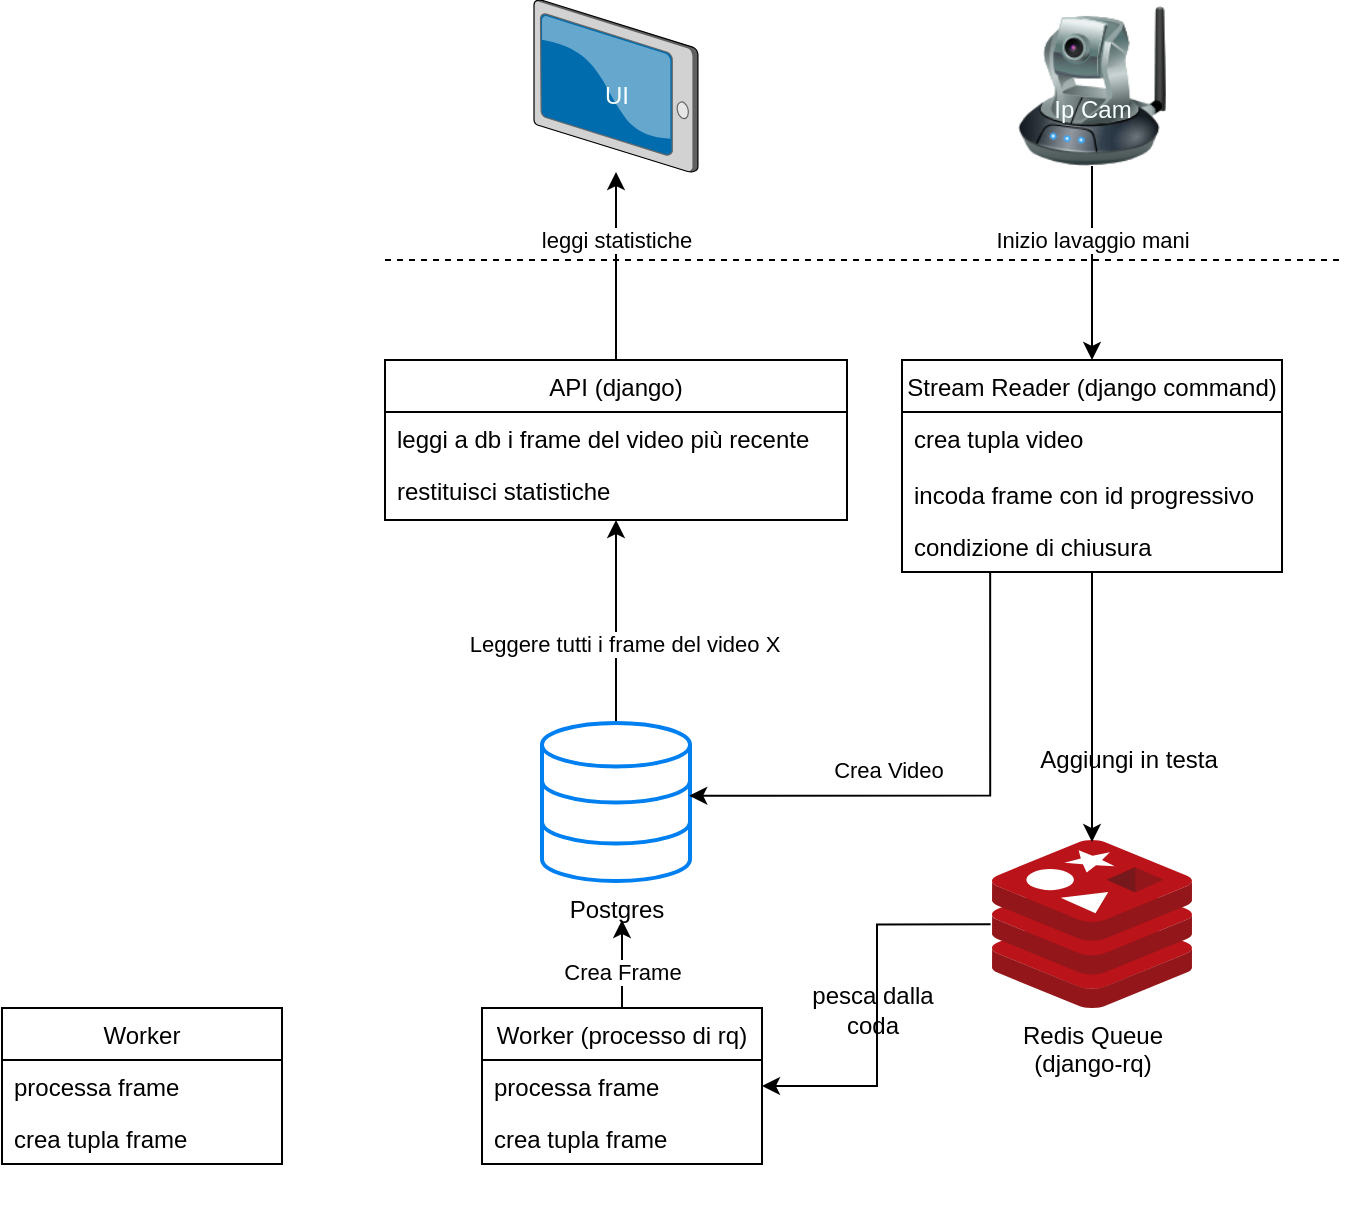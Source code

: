 <mxfile version="13.3.0" type="device"><diagram id="v0FikMxMRcHo3q0okgJP" name="Page-1"><mxGraphModel dx="1546" dy="1550" grid="1" gridSize="10" guides="1" tooltips="1" connect="1" arrows="1" fold="1" page="1" pageScale="1" pageWidth="826" pageHeight="1169" math="0" shadow="0"><root><mxCell id="0"/><mxCell id="1" parent="0"/><mxCell id="eGFHfP2tqoh_4JrGaQEj-35" style="edgeStyle=orthogonalEdgeStyle;rounded=0;orthogonalLoop=1;jettySize=auto;html=1;entryX=0.5;entryY=1;entryDx=0;entryDy=0;" parent="1" source="eGFHfP2tqoh_4JrGaQEj-1" target="eGFHfP2tqoh_4JrGaQEj-28" edge="1"><mxGeometry relative="1" as="geometry"/></mxCell><mxCell id="eGFHfP2tqoh_4JrGaQEj-36" value="Leggere tutti i frame del video X" style="edgeLabel;html=1;align=center;verticalAlign=middle;resizable=0;points=[];" parent="eGFHfP2tqoh_4JrGaQEj-35" vertex="1" connectable="0"><mxGeometry x="-0.213" y="-4" relative="1" as="geometry"><mxPoint as="offset"/></mxGeometry></mxCell><mxCell id="eGFHfP2tqoh_4JrGaQEj-1" value="Postgres" style="html=1;verticalLabelPosition=bottom;align=center;labelBackgroundColor=#ffffff;verticalAlign=top;strokeWidth=2;strokeColor=#0080F0;shadow=0;dashed=0;shape=mxgraph.ios7.icons.data;" parent="1" vertex="1"><mxGeometry x="70" y="151.45" width="74" height="79.1" as="geometry"/></mxCell><mxCell id="eGFHfP2tqoh_4JrGaQEj-22" style="edgeStyle=orthogonalEdgeStyle;rounded=0;orthogonalLoop=1;jettySize=auto;html=1;entryX=1;entryY=0.5;entryDx=0;entryDy=0;exitX=-0.007;exitY=0.502;exitDx=0;exitDy=0;exitPerimeter=0;" parent="1" source="eGFHfP2tqoh_4JrGaQEj-3" target="eGFHfP2tqoh_4JrGaQEj-17" edge="1"><mxGeometry relative="1" as="geometry"/></mxCell><mxCell id="eGFHfP2tqoh_4JrGaQEj-3" value="Redis Queue&lt;br&gt;(django-rq)" style="aspect=fixed;html=1;points=[];align=center;image;fontSize=12;image=img/lib/mscae/Cache_Redis_Product.svg;" parent="1" vertex="1"><mxGeometry x="295" y="210" width="100" height="84" as="geometry"/></mxCell><mxCell id="eGFHfP2tqoh_4JrGaQEj-9" style="edgeStyle=orthogonalEdgeStyle;rounded=0;orthogonalLoop=1;jettySize=auto;html=1;entryX=0.5;entryY=0.012;entryDx=0;entryDy=0;entryPerimeter=0;" parent="1" source="eGFHfP2tqoh_4JrGaQEj-5" target="eGFHfP2tqoh_4JrGaQEj-3" edge="1"><mxGeometry relative="1" as="geometry"/></mxCell><mxCell id="eGFHfP2tqoh_4JrGaQEj-10" value="Aggiungi in testa" style="text;html=1;align=center;verticalAlign=middle;resizable=0;points=[];autosize=1;" parent="1" vertex="1"><mxGeometry x="313" y="160" width="100" height="20" as="geometry"/></mxCell><mxCell id="eGFHfP2tqoh_4JrGaQEj-11" style="edgeStyle=orthogonalEdgeStyle;rounded=0;orthogonalLoop=1;jettySize=auto;html=1;entryX=0.995;entryY=0.46;entryDx=0;entryDy=0;entryPerimeter=0;exitX=0.232;exitY=0.994;exitDx=0;exitDy=0;exitPerimeter=0;" parent="1" source="POqfdIj091E_Ob2CkiEW-1" target="eGFHfP2tqoh_4JrGaQEj-1" edge="1"><mxGeometry relative="1" as="geometry"/></mxCell><mxCell id="eGFHfP2tqoh_4JrGaQEj-12" value="Crea Video" style="edgeLabel;html=1;align=center;verticalAlign=middle;resizable=0;points=[];" parent="eGFHfP2tqoh_4JrGaQEj-11" vertex="1" connectable="0"><mxGeometry x="0.355" y="2" relative="1" as="geometry"><mxPoint x="14.92" y="-15.08" as="offset"/></mxGeometry></mxCell><mxCell id="eGFHfP2tqoh_4JrGaQEj-14" style="edgeStyle=orthogonalEdgeStyle;rounded=0;orthogonalLoop=1;jettySize=auto;html=1;entryX=0.5;entryY=0;entryDx=0;entryDy=0;" parent="1" source="eGFHfP2tqoh_4JrGaQEj-13" target="eGFHfP2tqoh_4JrGaQEj-5" edge="1"><mxGeometry relative="1" as="geometry"/></mxCell><mxCell id="eGFHfP2tqoh_4JrGaQEj-15" value="Inizio lavaggio mani" style="edgeLabel;html=1;align=center;verticalAlign=middle;resizable=0;points=[];" parent="eGFHfP2tqoh_4JrGaQEj-14" vertex="1" connectable="0"><mxGeometry x="0.219" y="-2" relative="1" as="geometry"><mxPoint x="2" y="-22.17" as="offset"/></mxGeometry></mxCell><mxCell id="eGFHfP2tqoh_4JrGaQEj-13" value="Ip Cam" style="image;html=1;labelBackgroundColor=none;image=img/lib/clip_art/networking/Ip_Camera_128x128.png;spacing=-40;fontColor=#F7FFFF;" parent="1" vertex="1"><mxGeometry x="305" y="-207" width="80" height="80" as="geometry"/></mxCell><mxCell id="eGFHfP2tqoh_4JrGaQEj-20" style="edgeStyle=orthogonalEdgeStyle;rounded=0;orthogonalLoop=1;jettySize=auto;html=1;" parent="1" source="eGFHfP2tqoh_4JrGaQEj-16" edge="1"><mxGeometry relative="1" as="geometry"><mxPoint x="110" y="250" as="targetPoint"/></mxGeometry></mxCell><mxCell id="eGFHfP2tqoh_4JrGaQEj-21" value="Crea Frame" style="edgeLabel;html=1;align=center;verticalAlign=middle;resizable=0;points=[];" parent="eGFHfP2tqoh_4JrGaQEj-20" vertex="1" connectable="0"><mxGeometry x="-0.197" relative="1" as="geometry"><mxPoint as="offset"/></mxGeometry></mxCell><mxCell id="eGFHfP2tqoh_4JrGaQEj-23" value="&lt;div&gt;pesca dalla&lt;/div&gt;&lt;div&gt;coda&lt;br&gt;&lt;/div&gt;" style="text;html=1;align=center;verticalAlign=middle;resizable=0;points=[];autosize=1;" parent="1" vertex="1"><mxGeometry x="195" y="280" width="80" height="30" as="geometry"/></mxCell><mxCell id="eGFHfP2tqoh_4JrGaQEj-24" value="" style="shape=image;html=1;verticalAlign=top;verticalLabelPosition=bottom;labelBackgroundColor=#ffffff;imageAspect=0;aspect=fixed;image=https://cdn3.iconfinder.com/data/icons/virtual-notebook/128/button_switch_vertical-128.png;rotation=90;" parent="1" vertex="1"><mxGeometry x="-71" y="269" width="128" height="128" as="geometry"/></mxCell><mxCell id="eGFHfP2tqoh_4JrGaQEj-63" style="edgeStyle=orthogonalEdgeStyle;rounded=0;orthogonalLoop=1;jettySize=auto;html=1;fontColor=#FAFFFF;" parent="1" source="eGFHfP2tqoh_4JrGaQEj-28" target="eGFHfP2tqoh_4JrGaQEj-57" edge="1"><mxGeometry relative="1" as="geometry"/></mxCell><mxCell id="eGFHfP2tqoh_4JrGaQEj-64" value="leggi statistiche" style="edgeLabel;html=1;align=center;verticalAlign=middle;resizable=0;points=[];fontColor=#000000;" parent="eGFHfP2tqoh_4JrGaQEj-63" vertex="1" connectable="0"><mxGeometry x="-0.284" y="-1" relative="1" as="geometry"><mxPoint x="-1" y="-26.67" as="offset"/></mxGeometry></mxCell><mxCell id="eGFHfP2tqoh_4JrGaQEj-28" value="API (django)" style="swimlane;fontStyle=0;childLayout=stackLayout;horizontal=1;startSize=26;fillColor=none;horizontalStack=0;resizeParent=1;resizeParentMax=0;resizeLast=0;collapsible=1;marginBottom=0;" parent="1" vertex="1"><mxGeometry x="-8.5" y="-30" width="231" height="80" as="geometry"/></mxCell><mxCell id="eGFHfP2tqoh_4JrGaQEj-29" value="leggi a db i frame del video più recente" style="text;strokeColor=none;fillColor=none;align=left;verticalAlign=top;spacingLeft=4;spacingRight=4;overflow=hidden;rotatable=0;points=[[0,0.5],[1,0.5]];portConstraint=eastwest;" parent="eGFHfP2tqoh_4JrGaQEj-28" vertex="1"><mxGeometry y="26" width="231" height="26" as="geometry"/></mxCell><mxCell id="eGFHfP2tqoh_4JrGaQEj-30" value="restituisci statistiche" style="text;strokeColor=none;fillColor=none;align=left;verticalAlign=top;spacingLeft=4;spacingRight=4;overflow=hidden;rotatable=0;points=[[0,0.5],[1,0.5]];portConstraint=eastwest;" parent="eGFHfP2tqoh_4JrGaQEj-28" vertex="1"><mxGeometry y="52" width="231" height="28" as="geometry"/></mxCell><mxCell id="eGFHfP2tqoh_4JrGaQEj-37" value="" style="endArrow=none;dashed=1;html=1;" parent="1" edge="1"><mxGeometry width="50" height="50" relative="1" as="geometry"><mxPoint x="-8.5" y="-80" as="sourcePoint"/><mxPoint x="471.5" y="-80" as="targetPoint"/></mxGeometry></mxCell><mxCell id="eGFHfP2tqoh_4JrGaQEj-57" value="UI" style="verticalLabelPosition=bottom;aspect=fixed;html=1;verticalAlign=top;strokeColor=none;align=center;outlineConnect=0;shape=mxgraph.citrix.tablet_2;spacing=-50;fontColor=#FAFFFF;" parent="1" vertex="1"><mxGeometry x="66" y="-210" width="82" height="86" as="geometry"/></mxCell><mxCell id="eGFHfP2tqoh_4JrGaQEj-5" value="Stream Reader (django command)" style="swimlane;fontStyle=0;childLayout=stackLayout;horizontal=1;startSize=26;fillColor=none;horizontalStack=0;resizeParent=1;resizeParentMax=0;resizeLast=0;collapsible=1;marginBottom=0;" parent="1" vertex="1"><mxGeometry x="250" y="-30" width="190" height="106" as="geometry"/></mxCell><mxCell id="eGFHfP2tqoh_4JrGaQEj-7" value="crea tupla video" style="text;strokeColor=none;fillColor=none;align=left;verticalAlign=top;spacingLeft=4;spacingRight=4;overflow=hidden;rotatable=0;points=[[0,0.5],[1,0.5]];portConstraint=eastwest;" parent="eGFHfP2tqoh_4JrGaQEj-5" vertex="1"><mxGeometry y="26" width="190" height="28" as="geometry"/></mxCell><mxCell id="eGFHfP2tqoh_4JrGaQEj-8" value="incoda frame con id progressivo" style="text;strokeColor=none;fillColor=none;align=left;verticalAlign=top;spacingLeft=4;spacingRight=4;overflow=hidden;rotatable=0;points=[[0,0.5],[1,0.5]];portConstraint=eastwest;" parent="eGFHfP2tqoh_4JrGaQEj-5" vertex="1"><mxGeometry y="54" width="190" height="26" as="geometry"/></mxCell><mxCell id="POqfdIj091E_Ob2CkiEW-1" value="condizione di chiusura" style="text;strokeColor=none;fillColor=none;align=left;verticalAlign=top;spacingLeft=4;spacingRight=4;overflow=hidden;rotatable=0;points=[[0,0.5],[1,0.5]];portConstraint=eastwest;" vertex="1" parent="eGFHfP2tqoh_4JrGaQEj-5"><mxGeometry y="80" width="190" height="26" as="geometry"/></mxCell><mxCell id="eGFHfP2tqoh_4JrGaQEj-16" value="Worker (processo di rq)" style="swimlane;fontStyle=0;childLayout=stackLayout;horizontal=1;startSize=26;fillColor=none;horizontalStack=0;resizeParent=1;resizeParentMax=0;resizeLast=0;collapsible=1;marginBottom=0;" parent="1" vertex="1"><mxGeometry x="40" y="294" width="140" height="78" as="geometry"/></mxCell><mxCell id="eGFHfP2tqoh_4JrGaQEj-17" value="processa frame" style="text;strokeColor=none;fillColor=none;align=left;verticalAlign=top;spacingLeft=4;spacingRight=4;overflow=hidden;rotatable=0;points=[[0,0.5],[1,0.5]];portConstraint=eastwest;" parent="eGFHfP2tqoh_4JrGaQEj-16" vertex="1"><mxGeometry y="26" width="140" height="26" as="geometry"/></mxCell><mxCell id="eGFHfP2tqoh_4JrGaQEj-18" value="crea tupla frame" style="text;strokeColor=none;fillColor=none;align=left;verticalAlign=top;spacingLeft=4;spacingRight=4;overflow=hidden;rotatable=0;points=[[0,0.5],[1,0.5]];portConstraint=eastwest;" parent="eGFHfP2tqoh_4JrGaQEj-16" vertex="1"><mxGeometry y="52" width="140" height="26" as="geometry"/></mxCell><mxCell id="eGFHfP2tqoh_4JrGaQEj-25" value="Worker" style="swimlane;fontStyle=0;childLayout=stackLayout;horizontal=1;startSize=26;fillColor=none;horizontalStack=0;resizeParent=1;resizeParentMax=0;resizeLast=0;collapsible=1;marginBottom=0;" parent="1" vertex="1"><mxGeometry x="-200" y="294" width="140" height="78" as="geometry"/></mxCell><mxCell id="eGFHfP2tqoh_4JrGaQEj-26" value="processa frame" style="text;strokeColor=none;fillColor=none;align=left;verticalAlign=top;spacingLeft=4;spacingRight=4;overflow=hidden;rotatable=0;points=[[0,0.5],[1,0.5]];portConstraint=eastwest;" parent="eGFHfP2tqoh_4JrGaQEj-25" vertex="1"><mxGeometry y="26" width="140" height="26" as="geometry"/></mxCell><mxCell id="eGFHfP2tqoh_4JrGaQEj-27" value="crea tupla frame" style="text;strokeColor=none;fillColor=none;align=left;verticalAlign=top;spacingLeft=4;spacingRight=4;overflow=hidden;rotatable=0;points=[[0,0.5],[1,0.5]];portConstraint=eastwest;" parent="eGFHfP2tqoh_4JrGaQEj-25" vertex="1"><mxGeometry y="52" width="140" height="26" as="geometry"/></mxCell></root></mxGraphModel></diagram></mxfile>